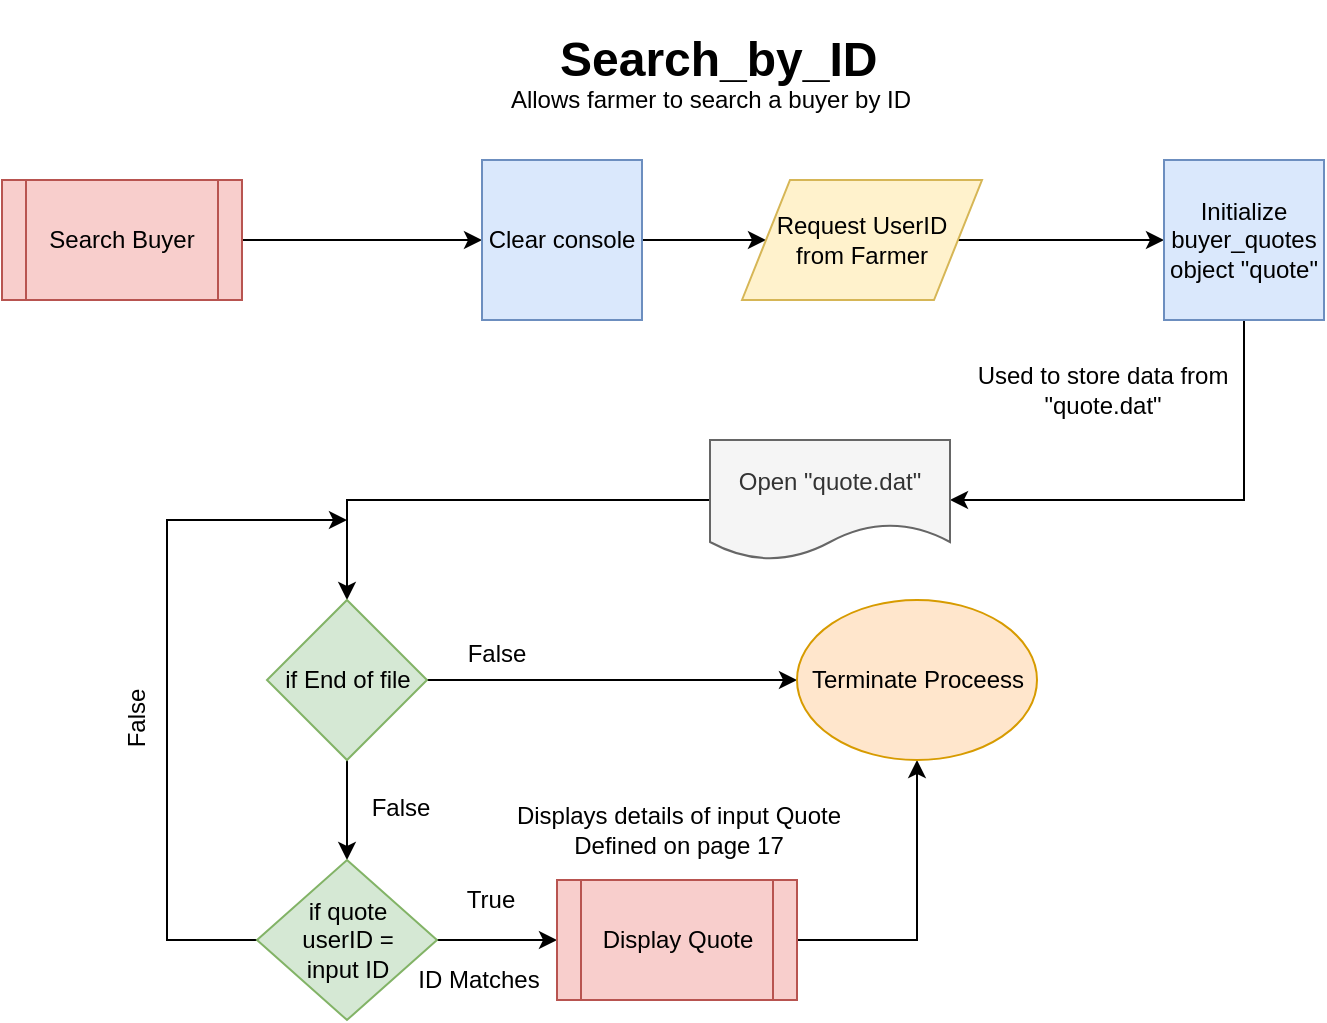 <mxfile version="13.0.3" type="device"><diagram id="3dF_-Wv2x2gZ8MhzbS6M" name="Page-1"><mxGraphModel dx="1053" dy="493" grid="1" gridSize="10" guides="1" tooltips="1" connect="1" arrows="1" fold="1" page="1" pageScale="1" pageWidth="827" pageHeight="1169" math="0" shadow="0"><root><mxCell id="0"/><mxCell id="1" parent="0"/><mxCell id="OCchSFUTWS_ftcTwPR-S-5" style="edgeStyle=orthogonalEdgeStyle;rounded=0;orthogonalLoop=1;jettySize=auto;html=1;entryX=0;entryY=0.5;entryDx=0;entryDy=0;" parent="1" source="OCchSFUTWS_ftcTwPR-S-1" target="OCchSFUTWS_ftcTwPR-S-2" edge="1"><mxGeometry relative="1" as="geometry"/></mxCell><mxCell id="OCchSFUTWS_ftcTwPR-S-1" value="Search Buyer" style="shape=process;whiteSpace=wrap;html=1;backgroundOutline=1;fillColor=#f8cecc;strokeColor=#b85450;" parent="1" vertex="1"><mxGeometry x="60" y="100" width="120" height="60" as="geometry"/></mxCell><mxCell id="KR3TjrWDTt8y8OtwdDuU-1" style="edgeStyle=orthogonalEdgeStyle;rounded=0;orthogonalLoop=1;jettySize=auto;html=1;" edge="1" parent="1" source="OCchSFUTWS_ftcTwPR-S-2" target="OCchSFUTWS_ftcTwPR-S-3"><mxGeometry relative="1" as="geometry"/></mxCell><mxCell id="OCchSFUTWS_ftcTwPR-S-2" value="Clear console" style="whiteSpace=wrap;html=1;aspect=fixed;fillColor=#dae8fc;strokeColor=#6c8ebf;" parent="1" vertex="1"><mxGeometry x="300" y="90" width="80" height="80" as="geometry"/></mxCell><mxCell id="OCchSFUTWS_ftcTwPR-S-8" style="edgeStyle=orthogonalEdgeStyle;rounded=0;orthogonalLoop=1;jettySize=auto;html=1;entryX=0;entryY=0.5;entryDx=0;entryDy=0;" parent="1" source="OCchSFUTWS_ftcTwPR-S-3" target="OCchSFUTWS_ftcTwPR-S-7" edge="1"><mxGeometry relative="1" as="geometry"/></mxCell><mxCell id="OCchSFUTWS_ftcTwPR-S-3" value="Request UserID from Farmer" style="shape=parallelogram;perimeter=parallelogramPerimeter;whiteSpace=wrap;html=1;spacingLeft=15;spacingRight=15;fillColor=#fff2cc;strokeColor=#d6b656;" parent="1" vertex="1"><mxGeometry x="430" y="100" width="120" height="60" as="geometry"/></mxCell><mxCell id="OCchSFUTWS_ftcTwPR-S-16" style="edgeStyle=orthogonalEdgeStyle;rounded=0;orthogonalLoop=1;jettySize=auto;html=1;entryX=1;entryY=0.5;entryDx=0;entryDy=0;" parent="1" source="OCchSFUTWS_ftcTwPR-S-7" target="OCchSFUTWS_ftcTwPR-S-9" edge="1"><mxGeometry relative="1" as="geometry"><Array as="points"><mxPoint x="681" y="260"/></Array></mxGeometry></mxCell><mxCell id="OCchSFUTWS_ftcTwPR-S-7" value="Initialize buyer_quotes object &quot;quote&quot;" style="whiteSpace=wrap;html=1;aspect=fixed;fillColor=#dae8fc;strokeColor=#6c8ebf;" parent="1" vertex="1"><mxGeometry x="641" y="90" width="80" height="80" as="geometry"/></mxCell><mxCell id="OCchSFUTWS_ftcTwPR-S-15" style="edgeStyle=orthogonalEdgeStyle;rounded=0;orthogonalLoop=1;jettySize=auto;html=1;entryX=0.5;entryY=0;entryDx=0;entryDy=0;" parent="1" source="OCchSFUTWS_ftcTwPR-S-9" target="OCchSFUTWS_ftcTwPR-S-10" edge="1"><mxGeometry relative="1" as="geometry"/></mxCell><mxCell id="OCchSFUTWS_ftcTwPR-S-9" value="Open &quot;quote.dat&quot;" style="shape=document;whiteSpace=wrap;html=1;boundedLbl=1;fillColor=#f5f5f5;strokeColor=#666666;fontColor=#333333;" parent="1" vertex="1"><mxGeometry x="414" y="230" width="120" height="60" as="geometry"/></mxCell><mxCell id="OCchSFUTWS_ftcTwPR-S-17" value="" style="edgeStyle=orthogonalEdgeStyle;rounded=0;orthogonalLoop=1;jettySize=auto;html=1;" parent="1" source="OCchSFUTWS_ftcTwPR-S-10" target="OCchSFUTWS_ftcTwPR-S-12" edge="1"><mxGeometry relative="1" as="geometry"/></mxCell><mxCell id="OCchSFUTWS_ftcTwPR-S-19" style="edgeStyle=orthogonalEdgeStyle;rounded=0;orthogonalLoop=1;jettySize=auto;html=1;" parent="1" source="OCchSFUTWS_ftcTwPR-S-10" target="OCchSFUTWS_ftcTwPR-S-20" edge="1"><mxGeometry relative="1" as="geometry"><mxPoint x="472.5" y="350" as="targetPoint"/></mxGeometry></mxCell><mxCell id="OCchSFUTWS_ftcTwPR-S-10" value="if End of file" style="rhombus;whiteSpace=wrap;html=1;fillColor=#d5e8d4;strokeColor=#82b366;" parent="1" vertex="1"><mxGeometry x="192.5" y="310" width="80" height="80" as="geometry"/></mxCell><mxCell id="OCchSFUTWS_ftcTwPR-S-11" style="edgeStyle=orthogonalEdgeStyle;rounded=0;orthogonalLoop=1;jettySize=auto;html=1;" parent="1" source="OCchSFUTWS_ftcTwPR-S-12" edge="1"><mxGeometry relative="1" as="geometry"><mxPoint x="232.5" y="270" as="targetPoint"/><Array as="points"><mxPoint x="142.5" y="480"/><mxPoint x="142.5" y="270"/></Array></mxGeometry></mxCell><mxCell id="OCchSFUTWS_ftcTwPR-S-18" style="edgeStyle=orthogonalEdgeStyle;rounded=0;orthogonalLoop=1;jettySize=auto;html=1;entryX=0;entryY=0.5;entryDx=0;entryDy=0;" parent="1" source="OCchSFUTWS_ftcTwPR-S-12" target="OCchSFUTWS_ftcTwPR-S-14" edge="1"><mxGeometry relative="1" as="geometry"/></mxCell><mxCell id="OCchSFUTWS_ftcTwPR-S-12" value="if quote userID = input ID" style="rhombus;whiteSpace=wrap;html=1;strokeWidth=1;spacingLeft=15;spacingRight=15;fillColor=#d5e8d4;strokeColor=#82b366;" parent="1" vertex="1"><mxGeometry x="187.5" y="440" width="90" height="80" as="geometry"/></mxCell><mxCell id="6B2gG5L5syHmE_Ied9Jk-8" style="edgeStyle=orthogonalEdgeStyle;rounded=0;orthogonalLoop=1;jettySize=auto;html=1;entryX=0.5;entryY=1;entryDx=0;entryDy=0;" parent="1" source="OCchSFUTWS_ftcTwPR-S-14" target="OCchSFUTWS_ftcTwPR-S-20" edge="1"><mxGeometry relative="1" as="geometry"><Array as="points"><mxPoint x="517.5" y="480"/></Array></mxGeometry></mxCell><mxCell id="OCchSFUTWS_ftcTwPR-S-14" value="Display Quote" style="shape=process;whiteSpace=wrap;html=1;backgroundOutline=1;strokeWidth=1;fillColor=#f8cecc;strokeColor=#b85450;" parent="1" vertex="1"><mxGeometry x="337.5" y="450" width="120" height="60" as="geometry"/></mxCell><mxCell id="OCchSFUTWS_ftcTwPR-S-20" value="Terminate Proceess" style="ellipse;whiteSpace=wrap;html=1;fillColor=#ffe6cc;strokeColor=#d79b00;" parent="1" vertex="1"><mxGeometry x="457.5" y="310" width="120" height="80" as="geometry"/></mxCell><mxCell id="6B2gG5L5syHmE_Ied9Jk-1" value="&lt;h1&gt;Search_by_ID&lt;/h1&gt;" style="text;html=1;strokeColor=none;fillColor=none;spacing=5;spacingTop=-20;whiteSpace=wrap;overflow=hidden;rounded=0;" parent="1" vertex="1"><mxGeometry x="334" y="20" width="190" height="40" as="geometry"/></mxCell><mxCell id="6B2gG5L5syHmE_Ied9Jk-2" value="Allows farmer to search a buyer by ID" style="text;html=1;align=center;verticalAlign=middle;resizable=0;points=[];autosize=1;" parent="1" vertex="1"><mxGeometry x="304" y="50" width="220" height="20" as="geometry"/></mxCell><mxCell id="6B2gG5L5syHmE_Ied9Jk-3" value="False" style="text;html=1;align=center;verticalAlign=middle;resizable=0;points=[];autosize=1;" parent="1" vertex="1"><mxGeometry x="233.5" y="404" width="50" height="20" as="geometry"/></mxCell><mxCell id="6B2gG5L5syHmE_Ied9Jk-5" value="ID Matches" style="text;html=1;align=center;verticalAlign=middle;resizable=0;points=[];autosize=1;" parent="1" vertex="1"><mxGeometry x="257.5" y="490" width="80" height="20" as="geometry"/></mxCell><mxCell id="6B2gG5L5syHmE_Ied9Jk-6" value="True" style="text;html=1;align=center;verticalAlign=middle;resizable=0;points=[];autosize=1;" parent="1" vertex="1"><mxGeometry x="283.5" y="450" width="40" height="20" as="geometry"/></mxCell><mxCell id="6B2gG5L5syHmE_Ied9Jk-7" value="False" style="text;html=1;align=center;verticalAlign=middle;resizable=0;points=[];autosize=1;" parent="1" vertex="1"><mxGeometry x="281.5" y="327" width="50" height="20" as="geometry"/></mxCell><mxCell id="6B2gG5L5syHmE_Ied9Jk-9" value="False" style="text;html=1;align=center;verticalAlign=middle;resizable=0;points=[];autosize=1;rotation=270;" parent="1" vertex="1"><mxGeometry x="102.5" y="360" width="50" height="20" as="geometry"/></mxCell><mxCell id="j8WUeI2EoM0aCltdrBDS-1" value="Used to store data from &lt;br&gt;&quot;quote.dat&quot;" style="text;html=1;align=center;verticalAlign=middle;resizable=0;points=[];autosize=1;" parent="1" vertex="1"><mxGeometry x="540" y="190" width="140" height="30" as="geometry"/></mxCell><mxCell id="j8WUeI2EoM0aCltdrBDS-2" value="Displays details of input Quote&lt;br&gt;Defined on page 17" style="text;html=1;align=center;verticalAlign=middle;resizable=0;points=[];autosize=1;" parent="1" vertex="1"><mxGeometry x="307.5" y="410" width="180" height="30" as="geometry"/></mxCell></root></mxGraphModel></diagram></mxfile>